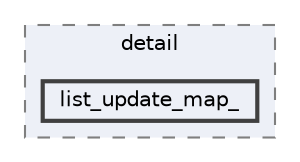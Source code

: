 digraph "C:/Users/HP/Documents/GitHub/Minero-Game/Classes/lib/include/c++/ext/pb_ds/detail/list_update_map_"
{
 // LATEX_PDF_SIZE
  bgcolor="transparent";
  edge [fontname=Helvetica,fontsize=10,labelfontname=Helvetica,labelfontsize=10];
  node [fontname=Helvetica,fontsize=10,shape=box,height=0.2,width=0.4];
  compound=true
  subgraph clusterdir_36ea5ff05da98f3f134d69092af8e345 {
    graph [ bgcolor="#edf0f7", pencolor="grey50", label="detail", fontname=Helvetica,fontsize=10 style="filled,dashed", URL="dir_36ea5ff05da98f3f134d69092af8e345.html",tooltip=""]
  dir_c8dfb758220f26add07973938bf6e323 [label="list_update_map_", fillcolor="#edf0f7", color="grey25", style="filled,bold", URL="dir_c8dfb758220f26add07973938bf6e323.html",tooltip=""];
  }
}
